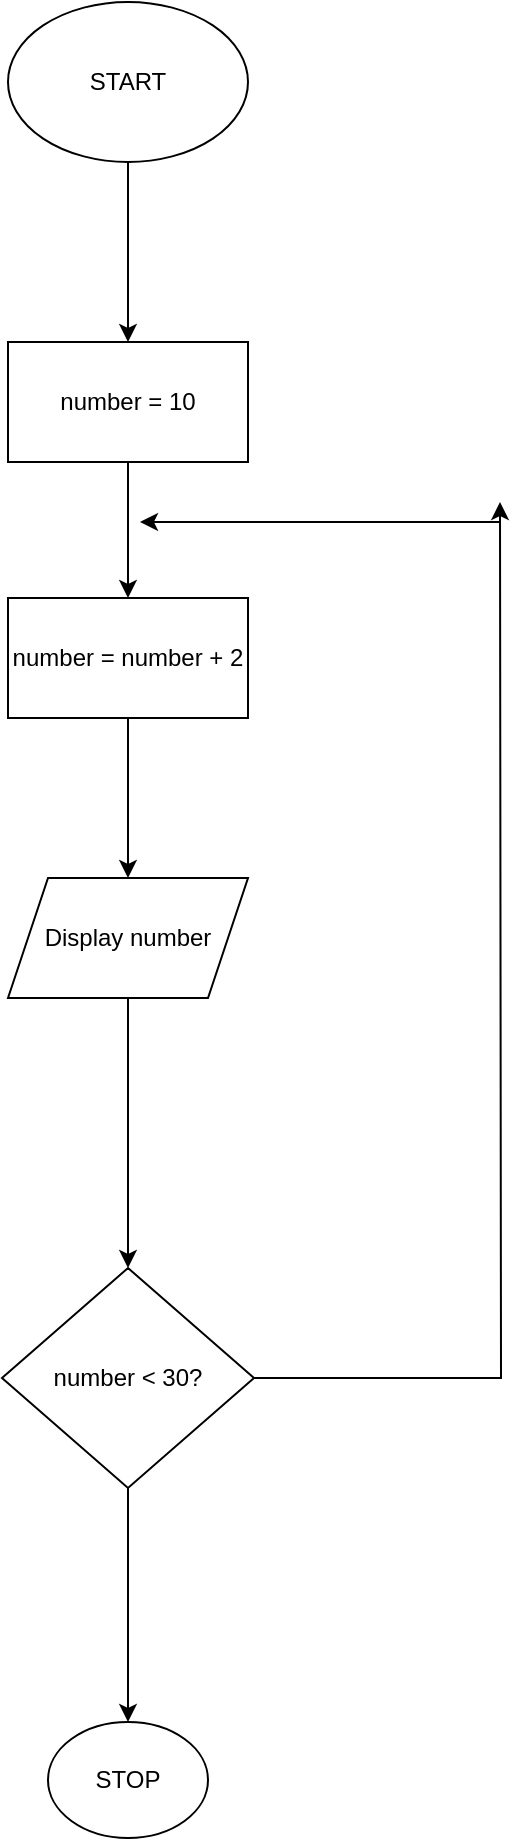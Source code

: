 <mxfile version="21.3.6" type="github">
  <diagram name="Page-1" id="LZj3elPDnazI44isiFJa">
    <mxGraphModel dx="1034" dy="513" grid="1" gridSize="10" guides="1" tooltips="1" connect="1" arrows="1" fold="1" page="1" pageScale="1" pageWidth="827" pageHeight="1169" math="0" shadow="0">
      <root>
        <mxCell id="0" />
        <mxCell id="1" parent="0" />
        <mxCell id="1sMSkKS3lMnpfRr_r5zH-16" value="" style="edgeStyle=orthogonalEdgeStyle;rounded=0;orthogonalLoop=1;jettySize=auto;html=1;" edge="1" parent="1" source="1sMSkKS3lMnpfRr_r5zH-1" target="1sMSkKS3lMnpfRr_r5zH-15">
          <mxGeometry relative="1" as="geometry" />
        </mxCell>
        <mxCell id="1sMSkKS3lMnpfRr_r5zH-1" value="START" style="ellipse;whiteSpace=wrap;html=1;" vertex="1" parent="1">
          <mxGeometry x="354" y="40" width="120" height="80" as="geometry" />
        </mxCell>
        <mxCell id="1sMSkKS3lMnpfRr_r5zH-18" value="" style="edgeStyle=orthogonalEdgeStyle;rounded=0;orthogonalLoop=1;jettySize=auto;html=1;entryX=0.5;entryY=0;entryDx=0;entryDy=0;" edge="1" parent="1" source="1sMSkKS3lMnpfRr_r5zH-15" target="1sMSkKS3lMnpfRr_r5zH-20">
          <mxGeometry relative="1" as="geometry">
            <mxPoint x="414" y="340" as="targetPoint" />
          </mxGeometry>
        </mxCell>
        <mxCell id="1sMSkKS3lMnpfRr_r5zH-15" value="number = 10" style="whiteSpace=wrap;html=1;" vertex="1" parent="1">
          <mxGeometry x="354" y="210" width="120" height="60" as="geometry" />
        </mxCell>
        <mxCell id="1sMSkKS3lMnpfRr_r5zH-23" value="" style="edgeStyle=orthogonalEdgeStyle;rounded=0;orthogonalLoop=1;jettySize=auto;html=1;" edge="1" parent="1" source="1sMSkKS3lMnpfRr_r5zH-20" target="1sMSkKS3lMnpfRr_r5zH-22">
          <mxGeometry relative="1" as="geometry" />
        </mxCell>
        <mxCell id="1sMSkKS3lMnpfRr_r5zH-20" value="number = number + 2" style="whiteSpace=wrap;html=1;" vertex="1" parent="1">
          <mxGeometry x="354" y="338" width="120" height="60" as="geometry" />
        </mxCell>
        <mxCell id="1sMSkKS3lMnpfRr_r5zH-25" style="edgeStyle=orthogonalEdgeStyle;rounded=0;orthogonalLoop=1;jettySize=auto;html=1;entryX=0.5;entryY=0;entryDx=0;entryDy=0;" edge="1" parent="1" source="1sMSkKS3lMnpfRr_r5zH-22" target="1sMSkKS3lMnpfRr_r5zH-24">
          <mxGeometry relative="1" as="geometry" />
        </mxCell>
        <mxCell id="1sMSkKS3lMnpfRr_r5zH-22" value="Display number" style="shape=parallelogram;perimeter=parallelogramPerimeter;whiteSpace=wrap;html=1;fixedSize=1;" vertex="1" parent="1">
          <mxGeometry x="354" y="478" width="120" height="60" as="geometry" />
        </mxCell>
        <mxCell id="1sMSkKS3lMnpfRr_r5zH-26" style="edgeStyle=orthogonalEdgeStyle;rounded=0;orthogonalLoop=1;jettySize=auto;html=1;" edge="1" parent="1" source="1sMSkKS3lMnpfRr_r5zH-24">
          <mxGeometry relative="1" as="geometry">
            <mxPoint x="600" y="290" as="targetPoint" />
          </mxGeometry>
        </mxCell>
        <mxCell id="1sMSkKS3lMnpfRr_r5zH-29" value="" style="edgeStyle=orthogonalEdgeStyle;rounded=0;orthogonalLoop=1;jettySize=auto;html=1;" edge="1" parent="1" source="1sMSkKS3lMnpfRr_r5zH-24" target="1sMSkKS3lMnpfRr_r5zH-28">
          <mxGeometry relative="1" as="geometry" />
        </mxCell>
        <mxCell id="1sMSkKS3lMnpfRr_r5zH-24" value="number &amp;lt; 30?" style="rhombus;whiteSpace=wrap;html=1;" vertex="1" parent="1">
          <mxGeometry x="351" y="673" width="126" height="110" as="geometry" />
        </mxCell>
        <mxCell id="1sMSkKS3lMnpfRr_r5zH-27" value="" style="endArrow=classic;html=1;rounded=0;" edge="1" parent="1">
          <mxGeometry width="50" height="50" relative="1" as="geometry">
            <mxPoint x="600" y="300" as="sourcePoint" />
            <mxPoint x="420" y="300" as="targetPoint" />
          </mxGeometry>
        </mxCell>
        <mxCell id="1sMSkKS3lMnpfRr_r5zH-28" value="STOP" style="ellipse;whiteSpace=wrap;html=1;" vertex="1" parent="1">
          <mxGeometry x="374" y="900" width="80" height="58" as="geometry" />
        </mxCell>
      </root>
    </mxGraphModel>
  </diagram>
</mxfile>
